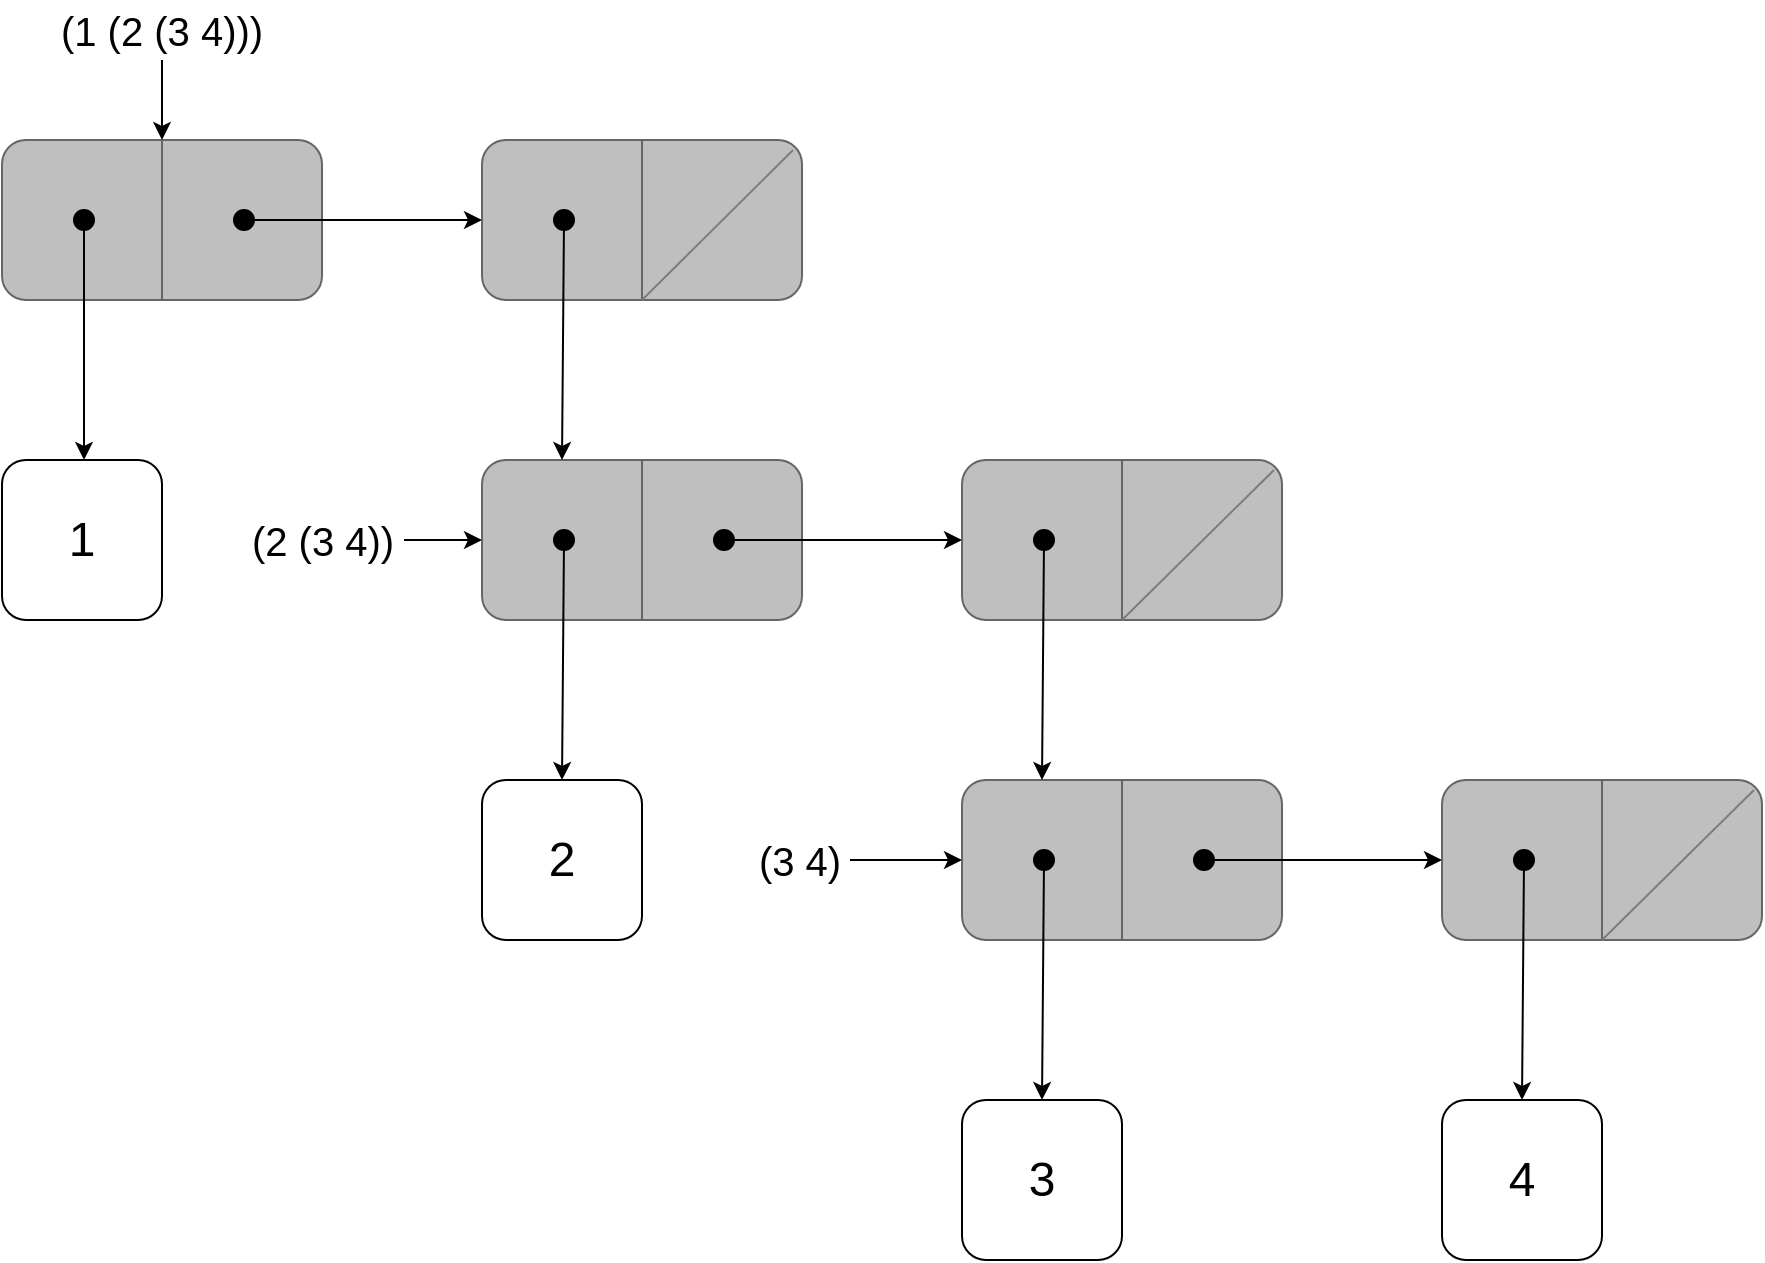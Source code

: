 <mxfile version="21.3.7" type="device">
  <diagram name="Página-1" id="zwIt4ZT9LlGdYYxH_q5l">
    <mxGraphModel dx="1467" dy="878" grid="1" gridSize="10" guides="1" tooltips="1" connect="1" arrows="1" fold="1" page="1" pageScale="1" pageWidth="1169" pageHeight="827" math="0" shadow="0">
      <root>
        <mxCell id="0" />
        <mxCell id="1" parent="0" />
        <mxCell id="vZ2Ym8V51Z4fnAsbYTrX-13" value="" style="group" vertex="1" connectable="0" parent="1">
          <mxGeometry x="880" y="480" width="160" height="80" as="geometry" />
        </mxCell>
        <mxCell id="vZ2Ym8V51Z4fnAsbYTrX-1" value="" style="rounded=1;whiteSpace=wrap;html=1;fillColor=#BFBFBF;fontColor=#333333;strokeColor=#666666;container=0;" vertex="1" parent="vZ2Ym8V51Z4fnAsbYTrX-13">
          <mxGeometry width="160" height="80" as="geometry" />
        </mxCell>
        <mxCell id="vZ2Ym8V51Z4fnAsbYTrX-4" value="" style="endArrow=none;html=1;rounded=0;entryX=0.5;entryY=0;entryDx=0;entryDy=0;exitX=0.5;exitY=1;exitDx=0;exitDy=0;fillColor=#f5f5f5;strokeColor=#666666;" edge="1" parent="vZ2Ym8V51Z4fnAsbYTrX-13" source="vZ2Ym8V51Z4fnAsbYTrX-1" target="vZ2Ym8V51Z4fnAsbYTrX-1">
          <mxGeometry width="50" height="50" relative="1" as="geometry">
            <mxPoint x="10" y="440" as="sourcePoint" />
            <mxPoint x="60" y="390" as="targetPoint" />
          </mxGeometry>
        </mxCell>
        <mxCell id="vZ2Ym8V51Z4fnAsbYTrX-5" value="" style="ellipse;whiteSpace=wrap;html=1;aspect=fixed;fillColor=#000000;container=0;" vertex="1" parent="vZ2Ym8V51Z4fnAsbYTrX-13">
          <mxGeometry x="36" y="35" width="10" height="10" as="geometry" />
        </mxCell>
        <mxCell id="vZ2Ym8V51Z4fnAsbYTrX-72" value="" style="endArrow=none;html=1;rounded=0;exitX=0.5;exitY=1;exitDx=0;exitDy=0;entryX=0.972;entryY=0.063;entryDx=0;entryDy=0;entryPerimeter=0;strokeWidth=1;strokeColor=#7D7D7D;" edge="1" parent="vZ2Ym8V51Z4fnAsbYTrX-13">
          <mxGeometry width="50" height="50" relative="1" as="geometry">
            <mxPoint x="80" y="80" as="sourcePoint" />
            <mxPoint x="156" y="5" as="targetPoint" />
          </mxGeometry>
        </mxCell>
        <mxCell id="vZ2Ym8V51Z4fnAsbYTrX-14" value="" style="group" vertex="1" connectable="0" parent="1">
          <mxGeometry x="640" y="480" width="160" height="80" as="geometry" />
        </mxCell>
        <mxCell id="vZ2Ym8V51Z4fnAsbYTrX-15" value="" style="rounded=1;whiteSpace=wrap;html=1;fillColor=#BFBFBF;fontColor=#333333;strokeColor=#666666;container=0;" vertex="1" parent="vZ2Ym8V51Z4fnAsbYTrX-14">
          <mxGeometry width="160" height="80" as="geometry" />
        </mxCell>
        <mxCell id="vZ2Ym8V51Z4fnAsbYTrX-16" value="" style="endArrow=none;html=1;rounded=0;entryX=0.5;entryY=0;entryDx=0;entryDy=0;exitX=0.5;exitY=1;exitDx=0;exitDy=0;fillColor=#f5f5f5;strokeColor=#666666;" edge="1" parent="vZ2Ym8V51Z4fnAsbYTrX-14" source="vZ2Ym8V51Z4fnAsbYTrX-15" target="vZ2Ym8V51Z4fnAsbYTrX-15">
          <mxGeometry width="50" height="50" relative="1" as="geometry">
            <mxPoint x="10" y="440" as="sourcePoint" />
            <mxPoint x="60" y="390" as="targetPoint" />
          </mxGeometry>
        </mxCell>
        <mxCell id="vZ2Ym8V51Z4fnAsbYTrX-17" value="" style="ellipse;whiteSpace=wrap;html=1;aspect=fixed;fillColor=#000000;container=0;" vertex="1" parent="vZ2Ym8V51Z4fnAsbYTrX-14">
          <mxGeometry x="36" y="35" width="10" height="10" as="geometry" />
        </mxCell>
        <mxCell id="vZ2Ym8V51Z4fnAsbYTrX-18" value="" style="ellipse;whiteSpace=wrap;html=1;aspect=fixed;fillColor=#000000;" vertex="1" parent="vZ2Ym8V51Z4fnAsbYTrX-14">
          <mxGeometry x="116" y="35" width="10" height="10" as="geometry" />
        </mxCell>
        <mxCell id="vZ2Ym8V51Z4fnAsbYTrX-19" value="" style="group" vertex="1" connectable="0" parent="1">
          <mxGeometry x="640" y="320" width="160" height="80" as="geometry" />
        </mxCell>
        <mxCell id="vZ2Ym8V51Z4fnAsbYTrX-20" value="" style="rounded=1;whiteSpace=wrap;html=1;fillColor=#BFBFBF;fontColor=#333333;strokeColor=#666666;container=0;" vertex="1" parent="vZ2Ym8V51Z4fnAsbYTrX-19">
          <mxGeometry width="160" height="80" as="geometry" />
        </mxCell>
        <mxCell id="vZ2Ym8V51Z4fnAsbYTrX-21" value="" style="endArrow=none;html=1;rounded=0;entryX=0.5;entryY=0;entryDx=0;entryDy=0;exitX=0.5;exitY=1;exitDx=0;exitDy=0;fillColor=#f5f5f5;strokeColor=#666666;" edge="1" parent="vZ2Ym8V51Z4fnAsbYTrX-19" source="vZ2Ym8V51Z4fnAsbYTrX-20" target="vZ2Ym8V51Z4fnAsbYTrX-20">
          <mxGeometry width="50" height="50" relative="1" as="geometry">
            <mxPoint x="10" y="440" as="sourcePoint" />
            <mxPoint x="60" y="390" as="targetPoint" />
          </mxGeometry>
        </mxCell>
        <mxCell id="vZ2Ym8V51Z4fnAsbYTrX-22" value="" style="ellipse;whiteSpace=wrap;html=1;aspect=fixed;fillColor=#000000;container=0;" vertex="1" parent="vZ2Ym8V51Z4fnAsbYTrX-19">
          <mxGeometry x="36" y="35" width="10" height="10" as="geometry" />
        </mxCell>
        <mxCell id="vZ2Ym8V51Z4fnAsbYTrX-68" value="" style="endArrow=none;html=1;rounded=0;exitX=0.5;exitY=1;exitDx=0;exitDy=0;entryX=0.972;entryY=0.063;entryDx=0;entryDy=0;entryPerimeter=0;strokeWidth=1;strokeColor=#7D7D7D;" edge="1" parent="vZ2Ym8V51Z4fnAsbYTrX-19">
          <mxGeometry width="50" height="50" relative="1" as="geometry">
            <mxPoint x="80" y="80" as="sourcePoint" />
            <mxPoint x="156" y="5" as="targetPoint" />
          </mxGeometry>
        </mxCell>
        <mxCell id="vZ2Ym8V51Z4fnAsbYTrX-24" value="" style="group" vertex="1" connectable="0" parent="1">
          <mxGeometry x="160" y="160" width="160" height="80" as="geometry" />
        </mxCell>
        <mxCell id="vZ2Ym8V51Z4fnAsbYTrX-25" value="" style="rounded=1;whiteSpace=wrap;html=1;fillColor=#BFBFBF;fontColor=#333333;strokeColor=#666666;container=0;" vertex="1" parent="vZ2Ym8V51Z4fnAsbYTrX-24">
          <mxGeometry width="160" height="80" as="geometry" />
        </mxCell>
        <mxCell id="vZ2Ym8V51Z4fnAsbYTrX-26" value="" style="endArrow=none;html=1;rounded=0;entryX=0.5;entryY=0;entryDx=0;entryDy=0;exitX=0.5;exitY=1;exitDx=0;exitDy=0;fillColor=#f5f5f5;strokeColor=#666666;" edge="1" parent="vZ2Ym8V51Z4fnAsbYTrX-24" source="vZ2Ym8V51Z4fnAsbYTrX-25" target="vZ2Ym8V51Z4fnAsbYTrX-25">
          <mxGeometry width="50" height="50" relative="1" as="geometry">
            <mxPoint x="10" y="440" as="sourcePoint" />
            <mxPoint x="60" y="390" as="targetPoint" />
          </mxGeometry>
        </mxCell>
        <mxCell id="vZ2Ym8V51Z4fnAsbYTrX-39" style="edgeStyle=orthogonalEdgeStyle;rounded=0;orthogonalLoop=1;jettySize=auto;html=1;" edge="1" parent="vZ2Ym8V51Z4fnAsbYTrX-24" source="vZ2Ym8V51Z4fnAsbYTrX-27">
          <mxGeometry relative="1" as="geometry">
            <mxPoint x="41" y="160" as="targetPoint" />
          </mxGeometry>
        </mxCell>
        <mxCell id="vZ2Ym8V51Z4fnAsbYTrX-27" value="" style="ellipse;whiteSpace=wrap;html=1;aspect=fixed;fillColor=#000000;container=0;" vertex="1" parent="vZ2Ym8V51Z4fnAsbYTrX-24">
          <mxGeometry x="36" y="35" width="10" height="10" as="geometry" />
        </mxCell>
        <mxCell id="vZ2Ym8V51Z4fnAsbYTrX-28" value="" style="ellipse;whiteSpace=wrap;html=1;aspect=fixed;fillColor=#000000;" vertex="1" parent="vZ2Ym8V51Z4fnAsbYTrX-24">
          <mxGeometry x="116" y="35" width="10" height="10" as="geometry" />
        </mxCell>
        <mxCell id="vZ2Ym8V51Z4fnAsbYTrX-29" value="" style="group" vertex="1" connectable="0" parent="1">
          <mxGeometry x="400" y="160" width="160" height="80" as="geometry" />
        </mxCell>
        <mxCell id="vZ2Ym8V51Z4fnAsbYTrX-30" value="" style="rounded=1;whiteSpace=wrap;html=1;fillColor=#BFBFBF;fontColor=#333333;strokeColor=#666666;container=0;" vertex="1" parent="vZ2Ym8V51Z4fnAsbYTrX-29">
          <mxGeometry width="160" height="80" as="geometry" />
        </mxCell>
        <mxCell id="vZ2Ym8V51Z4fnAsbYTrX-31" value="" style="endArrow=none;html=1;rounded=0;entryX=0.5;entryY=0;entryDx=0;entryDy=0;exitX=0.5;exitY=1;exitDx=0;exitDy=0;fillColor=#f5f5f5;strokeColor=#666666;" edge="1" parent="vZ2Ym8V51Z4fnAsbYTrX-29" source="vZ2Ym8V51Z4fnAsbYTrX-30" target="vZ2Ym8V51Z4fnAsbYTrX-30">
          <mxGeometry width="50" height="50" relative="1" as="geometry">
            <mxPoint x="10" y="440" as="sourcePoint" />
            <mxPoint x="60" y="390" as="targetPoint" />
          </mxGeometry>
        </mxCell>
        <mxCell id="vZ2Ym8V51Z4fnAsbYTrX-32" value="" style="ellipse;whiteSpace=wrap;html=1;aspect=fixed;fillColor=#000000;container=0;" vertex="1" parent="vZ2Ym8V51Z4fnAsbYTrX-29">
          <mxGeometry x="36" y="35" width="10" height="10" as="geometry" />
        </mxCell>
        <mxCell id="vZ2Ym8V51Z4fnAsbYTrX-56" value="" style="endArrow=none;html=1;rounded=0;exitX=0.5;exitY=1;exitDx=0;exitDy=0;entryX=0.972;entryY=0.063;entryDx=0;entryDy=0;entryPerimeter=0;strokeWidth=1;strokeColor=#7D7D7D;" edge="1" parent="vZ2Ym8V51Z4fnAsbYTrX-29" source="vZ2Ym8V51Z4fnAsbYTrX-30" target="vZ2Ym8V51Z4fnAsbYTrX-30">
          <mxGeometry width="50" height="50" relative="1" as="geometry">
            <mxPoint x="240" y="90" as="sourcePoint" />
            <mxPoint x="290" y="40" as="targetPoint" />
          </mxGeometry>
        </mxCell>
        <mxCell id="vZ2Ym8V51Z4fnAsbYTrX-35" value="" style="endArrow=classic;html=1;rounded=0;exitX=1;exitY=0.5;exitDx=0;exitDy=0;entryX=0;entryY=0.5;entryDx=0;entryDy=0;" edge="1" parent="1" source="vZ2Ym8V51Z4fnAsbYTrX-28" target="vZ2Ym8V51Z4fnAsbYTrX-30">
          <mxGeometry width="50" height="50" relative="1" as="geometry">
            <mxPoint x="380" y="400" as="sourcePoint" />
            <mxPoint x="430" y="350" as="targetPoint" />
          </mxGeometry>
        </mxCell>
        <mxCell id="vZ2Ym8V51Z4fnAsbYTrX-38" value="" style="group" vertex="1" connectable="0" parent="1">
          <mxGeometry x="160" y="320" width="80" height="80" as="geometry" />
        </mxCell>
        <mxCell id="vZ2Ym8V51Z4fnAsbYTrX-36" value="" style="rounded=1;whiteSpace=wrap;html=1;" vertex="1" parent="vZ2Ym8V51Z4fnAsbYTrX-38">
          <mxGeometry width="80" height="80" as="geometry" />
        </mxCell>
        <mxCell id="vZ2Ym8V51Z4fnAsbYTrX-37" value="&lt;font style=&quot;font-size: 24px;&quot;&gt;1&lt;/font&gt;" style="text;html=1;strokeColor=none;fillColor=none;align=center;verticalAlign=middle;whiteSpace=wrap;rounded=0;" vertex="1" parent="vZ2Ym8V51Z4fnAsbYTrX-38">
          <mxGeometry x="10" y="25" width="60" height="30" as="geometry" />
        </mxCell>
        <mxCell id="vZ2Ym8V51Z4fnAsbYTrX-40" value="" style="group" vertex="1" connectable="0" parent="1">
          <mxGeometry x="400" y="480" width="80" height="80" as="geometry" />
        </mxCell>
        <mxCell id="vZ2Ym8V51Z4fnAsbYTrX-41" value="" style="rounded=1;whiteSpace=wrap;html=1;" vertex="1" parent="vZ2Ym8V51Z4fnAsbYTrX-40">
          <mxGeometry width="80" height="80" as="geometry" />
        </mxCell>
        <mxCell id="vZ2Ym8V51Z4fnAsbYTrX-42" value="&lt;font style=&quot;font-size: 24px;&quot;&gt;2&lt;/font&gt;" style="text;html=1;strokeColor=none;fillColor=none;align=center;verticalAlign=middle;whiteSpace=wrap;rounded=0;" vertex="1" parent="vZ2Ym8V51Z4fnAsbYTrX-40">
          <mxGeometry x="10" y="25" width="60" height="30" as="geometry" />
        </mxCell>
        <mxCell id="vZ2Ym8V51Z4fnAsbYTrX-46" value="" style="group" vertex="1" connectable="0" parent="1">
          <mxGeometry x="640" y="640" width="80" height="80" as="geometry" />
        </mxCell>
        <mxCell id="vZ2Ym8V51Z4fnAsbYTrX-47" value="" style="rounded=1;whiteSpace=wrap;html=1;" vertex="1" parent="vZ2Ym8V51Z4fnAsbYTrX-46">
          <mxGeometry width="80" height="80" as="geometry" />
        </mxCell>
        <mxCell id="vZ2Ym8V51Z4fnAsbYTrX-48" value="&lt;font style=&quot;font-size: 24px;&quot;&gt;3&lt;/font&gt;" style="text;html=1;strokeColor=none;fillColor=none;align=center;verticalAlign=middle;whiteSpace=wrap;rounded=0;" vertex="1" parent="vZ2Ym8V51Z4fnAsbYTrX-46">
          <mxGeometry x="10" y="25" width="60" height="30" as="geometry" />
        </mxCell>
        <mxCell id="vZ2Ym8V51Z4fnAsbYTrX-49" value="" style="group" vertex="1" connectable="0" parent="1">
          <mxGeometry x="880" y="640" width="80" height="80" as="geometry" />
        </mxCell>
        <mxCell id="vZ2Ym8V51Z4fnAsbYTrX-50" value="" style="rounded=1;whiteSpace=wrap;html=1;" vertex="1" parent="vZ2Ym8V51Z4fnAsbYTrX-49">
          <mxGeometry width="80" height="80" as="geometry" />
        </mxCell>
        <mxCell id="vZ2Ym8V51Z4fnAsbYTrX-51" value="&lt;font style=&quot;font-size: 24px;&quot;&gt;4&lt;/font&gt;" style="text;html=1;strokeColor=none;fillColor=none;align=center;verticalAlign=middle;whiteSpace=wrap;rounded=0;" vertex="1" parent="vZ2Ym8V51Z4fnAsbYTrX-49">
          <mxGeometry x="10" y="25" width="60" height="30" as="geometry" />
        </mxCell>
        <mxCell id="vZ2Ym8V51Z4fnAsbYTrX-55" style="rounded=0;orthogonalLoop=1;jettySize=auto;html=1;entryX=0.5;entryY=0;entryDx=0;entryDy=0;" edge="1" parent="1" source="vZ2Ym8V51Z4fnAsbYTrX-5" target="vZ2Ym8V51Z4fnAsbYTrX-50">
          <mxGeometry relative="1" as="geometry" />
        </mxCell>
        <mxCell id="vZ2Ym8V51Z4fnAsbYTrX-57" value="" style="group" vertex="1" connectable="0" parent="1">
          <mxGeometry x="400" y="320" width="160" height="80" as="geometry" />
        </mxCell>
        <mxCell id="vZ2Ym8V51Z4fnAsbYTrX-58" value="" style="rounded=1;whiteSpace=wrap;html=1;fillColor=#BFBFBF;fontColor=#333333;strokeColor=#666666;container=0;" vertex="1" parent="vZ2Ym8V51Z4fnAsbYTrX-57">
          <mxGeometry width="160" height="80" as="geometry" />
        </mxCell>
        <mxCell id="vZ2Ym8V51Z4fnAsbYTrX-59" value="" style="endArrow=none;html=1;rounded=0;entryX=0.5;entryY=0;entryDx=0;entryDy=0;exitX=0.5;exitY=1;exitDx=0;exitDy=0;fillColor=#f5f5f5;strokeColor=#666666;" edge="1" parent="vZ2Ym8V51Z4fnAsbYTrX-57" source="vZ2Ym8V51Z4fnAsbYTrX-58" target="vZ2Ym8V51Z4fnAsbYTrX-58">
          <mxGeometry width="50" height="50" relative="1" as="geometry">
            <mxPoint x="10" y="440" as="sourcePoint" />
            <mxPoint x="60" y="390" as="targetPoint" />
          </mxGeometry>
        </mxCell>
        <mxCell id="vZ2Ym8V51Z4fnAsbYTrX-60" value="" style="ellipse;whiteSpace=wrap;html=1;aspect=fixed;fillColor=#000000;container=0;" vertex="1" parent="vZ2Ym8V51Z4fnAsbYTrX-57">
          <mxGeometry x="36" y="35" width="10" height="10" as="geometry" />
        </mxCell>
        <mxCell id="vZ2Ym8V51Z4fnAsbYTrX-61" value="" style="ellipse;whiteSpace=wrap;html=1;aspect=fixed;fillColor=#000000;" vertex="1" parent="vZ2Ym8V51Z4fnAsbYTrX-57">
          <mxGeometry x="116" y="35" width="10" height="10" as="geometry" />
        </mxCell>
        <mxCell id="vZ2Ym8V51Z4fnAsbYTrX-64" style="rounded=0;orthogonalLoop=1;jettySize=auto;html=1;entryX=0.25;entryY=0;entryDx=0;entryDy=0;" edge="1" parent="1" source="vZ2Ym8V51Z4fnAsbYTrX-32" target="vZ2Ym8V51Z4fnAsbYTrX-58">
          <mxGeometry relative="1" as="geometry" />
        </mxCell>
        <mxCell id="vZ2Ym8V51Z4fnAsbYTrX-65" style="rounded=0;orthogonalLoop=1;jettySize=auto;html=1;entryX=0.5;entryY=0;entryDx=0;entryDy=0;" edge="1" parent="1" source="vZ2Ym8V51Z4fnAsbYTrX-60" target="vZ2Ym8V51Z4fnAsbYTrX-41">
          <mxGeometry relative="1" as="geometry" />
        </mxCell>
        <mxCell id="vZ2Ym8V51Z4fnAsbYTrX-67" style="edgeStyle=orthogonalEdgeStyle;rounded=0;orthogonalLoop=1;jettySize=auto;html=1;" edge="1" parent="1" source="vZ2Ym8V51Z4fnAsbYTrX-61" target="vZ2Ym8V51Z4fnAsbYTrX-20">
          <mxGeometry relative="1" as="geometry" />
        </mxCell>
        <mxCell id="vZ2Ym8V51Z4fnAsbYTrX-69" style="rounded=0;orthogonalLoop=1;jettySize=auto;html=1;entryX=0.25;entryY=0;entryDx=0;entryDy=0;" edge="1" parent="1" source="vZ2Ym8V51Z4fnAsbYTrX-22" target="vZ2Ym8V51Z4fnAsbYTrX-15">
          <mxGeometry relative="1" as="geometry" />
        </mxCell>
        <mxCell id="vZ2Ym8V51Z4fnAsbYTrX-70" style="rounded=0;orthogonalLoop=1;jettySize=auto;html=1;entryX=0.5;entryY=0;entryDx=0;entryDy=0;" edge="1" parent="1" source="vZ2Ym8V51Z4fnAsbYTrX-17" target="vZ2Ym8V51Z4fnAsbYTrX-47">
          <mxGeometry relative="1" as="geometry" />
        </mxCell>
        <mxCell id="vZ2Ym8V51Z4fnAsbYTrX-71" style="edgeStyle=orthogonalEdgeStyle;rounded=0;orthogonalLoop=1;jettySize=auto;html=1;" edge="1" parent="1" source="vZ2Ym8V51Z4fnAsbYTrX-18" target="vZ2Ym8V51Z4fnAsbYTrX-1">
          <mxGeometry relative="1" as="geometry" />
        </mxCell>
        <mxCell id="vZ2Ym8V51Z4fnAsbYTrX-74" style="edgeStyle=orthogonalEdgeStyle;rounded=0;orthogonalLoop=1;jettySize=auto;html=1;" edge="1" parent="1" source="vZ2Ym8V51Z4fnAsbYTrX-73">
          <mxGeometry relative="1" as="geometry">
            <mxPoint x="240" y="160" as="targetPoint" />
          </mxGeometry>
        </mxCell>
        <mxCell id="vZ2Ym8V51Z4fnAsbYTrX-73" value="(1 (2 (3 4)))" style="text;html=1;strokeColor=none;fillColor=none;align=center;verticalAlign=middle;whiteSpace=wrap;rounded=0;fontSize=20;" vertex="1" parent="1">
          <mxGeometry x="185" y="90" width="110" height="30" as="geometry" />
        </mxCell>
        <mxCell id="vZ2Ym8V51Z4fnAsbYTrX-76" style="edgeStyle=orthogonalEdgeStyle;rounded=0;orthogonalLoop=1;jettySize=auto;html=1;" edge="1" parent="1" source="vZ2Ym8V51Z4fnAsbYTrX-75" target="vZ2Ym8V51Z4fnAsbYTrX-58">
          <mxGeometry relative="1" as="geometry" />
        </mxCell>
        <mxCell id="vZ2Ym8V51Z4fnAsbYTrX-75" value="(2 (3 4))" style="text;html=1;strokeColor=none;fillColor=none;align=center;verticalAlign=middle;whiteSpace=wrap;rounded=0;fontSize=20;" vertex="1" parent="1">
          <mxGeometry x="280" y="345" width="81" height="30" as="geometry" />
        </mxCell>
        <mxCell id="vZ2Ym8V51Z4fnAsbYTrX-78" style="edgeStyle=orthogonalEdgeStyle;rounded=0;orthogonalLoop=1;jettySize=auto;html=1;" edge="1" parent="1" source="vZ2Ym8V51Z4fnAsbYTrX-77" target="vZ2Ym8V51Z4fnAsbYTrX-15">
          <mxGeometry relative="1" as="geometry" />
        </mxCell>
        <mxCell id="vZ2Ym8V51Z4fnAsbYTrX-77" value="(3 4)" style="text;html=1;strokeColor=none;fillColor=none;align=center;verticalAlign=middle;whiteSpace=wrap;rounded=0;fontSize=20;" vertex="1" parent="1">
          <mxGeometry x="534" y="505" width="50" height="30" as="geometry" />
        </mxCell>
      </root>
    </mxGraphModel>
  </diagram>
</mxfile>
